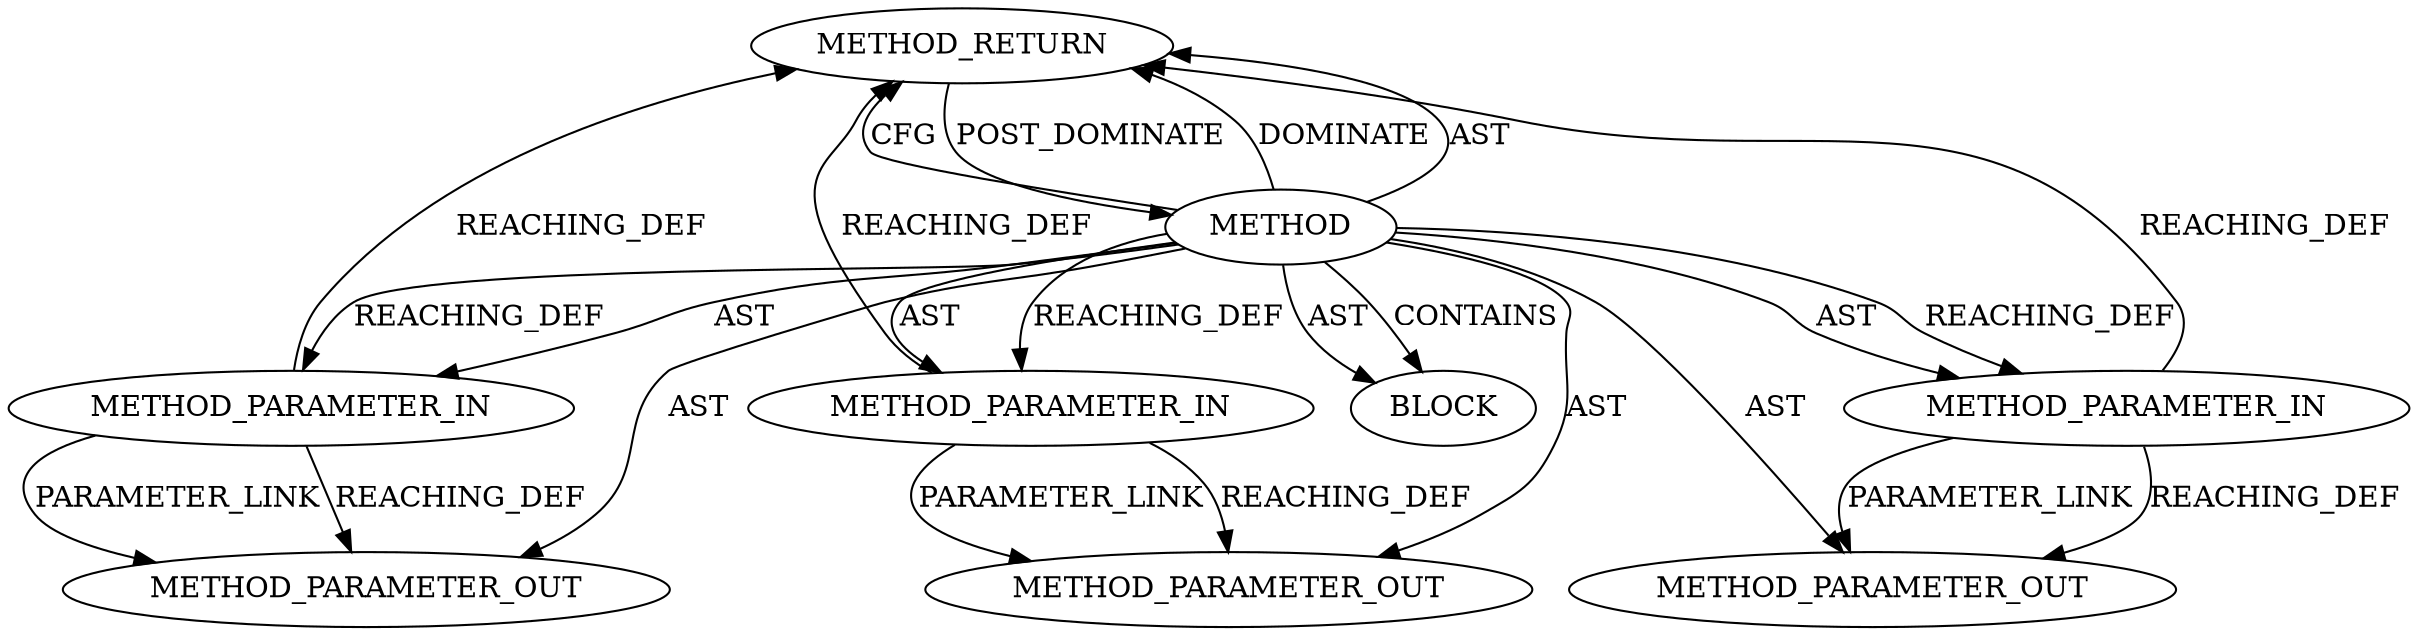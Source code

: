 digraph {
  26616 [label=METHOD_RETURN ORDER=2 CODE="RET" TYPE_FULL_NAME="ANY" EVALUATION_STRATEGY="BY_VALUE"]
  26611 [label=METHOD AST_PARENT_TYPE="NAMESPACE_BLOCK" AST_PARENT_FULL_NAME="<global>" ORDER=0 CODE="<empty>" FULL_NAME="BN_sub" IS_EXTERNAL=true FILENAME="<empty>" SIGNATURE="" NAME="BN_sub"]
  27638 [label=METHOD_PARAMETER_OUT ORDER=2 CODE="p2" IS_VARIADIC=false TYPE_FULL_NAME="ANY" EVALUATION_STRATEGY="BY_VALUE" INDEX=2 NAME="p2"]
  26613 [label=METHOD_PARAMETER_IN ORDER=2 CODE="p2" IS_VARIADIC=false TYPE_FULL_NAME="ANY" EVALUATION_STRATEGY="BY_VALUE" INDEX=2 NAME="p2"]
  26612 [label=METHOD_PARAMETER_IN ORDER=1 CODE="p1" IS_VARIADIC=false TYPE_FULL_NAME="ANY" EVALUATION_STRATEGY="BY_VALUE" INDEX=1 NAME="p1"]
  27637 [label=METHOD_PARAMETER_OUT ORDER=1 CODE="p1" IS_VARIADIC=false TYPE_FULL_NAME="ANY" EVALUATION_STRATEGY="BY_VALUE" INDEX=1 NAME="p1"]
  26614 [label=METHOD_PARAMETER_IN ORDER=3 CODE="p3" IS_VARIADIC=false TYPE_FULL_NAME="ANY" EVALUATION_STRATEGY="BY_VALUE" INDEX=3 NAME="p3"]
  26615 [label=BLOCK ORDER=1 ARGUMENT_INDEX=1 CODE="<empty>" TYPE_FULL_NAME="ANY"]
  27639 [label=METHOD_PARAMETER_OUT ORDER=3 CODE="p3" IS_VARIADIC=false TYPE_FULL_NAME="ANY" EVALUATION_STRATEGY="BY_VALUE" INDEX=3 NAME="p3"]
  26612 -> 27637 [label=PARAMETER_LINK ]
  26611 -> 26613 [label=AST ]
  26613 -> 26616 [label=REACHING_DEF VARIABLE="p2"]
  26612 -> 27637 [label=REACHING_DEF VARIABLE="p1"]
  26611 -> 26612 [label=AST ]
  26611 -> 27638 [label=AST ]
  26612 -> 26616 [label=REACHING_DEF VARIABLE="p1"]
  26611 -> 27637 [label=AST ]
  26613 -> 27638 [label=REACHING_DEF VARIABLE="p2"]
  26614 -> 27639 [label=PARAMETER_LINK ]
  26611 -> 26616 [label=DOMINATE ]
  26611 -> 26614 [label=AST ]
  26611 -> 26615 [label=AST ]
  26611 -> 26613 [label=REACHING_DEF VARIABLE=""]
  26611 -> 26612 [label=REACHING_DEF VARIABLE=""]
  26611 -> 26616 [label=AST ]
  26613 -> 27638 [label=PARAMETER_LINK ]
  26611 -> 27639 [label=AST ]
  26611 -> 26614 [label=REACHING_DEF VARIABLE=""]
  26614 -> 26616 [label=REACHING_DEF VARIABLE="p3"]
  26616 -> 26611 [label=POST_DOMINATE ]
  26611 -> 26616 [label=CFG ]
  26611 -> 26615 [label=CONTAINS ]
  26614 -> 27639 [label=REACHING_DEF VARIABLE="p3"]
}
